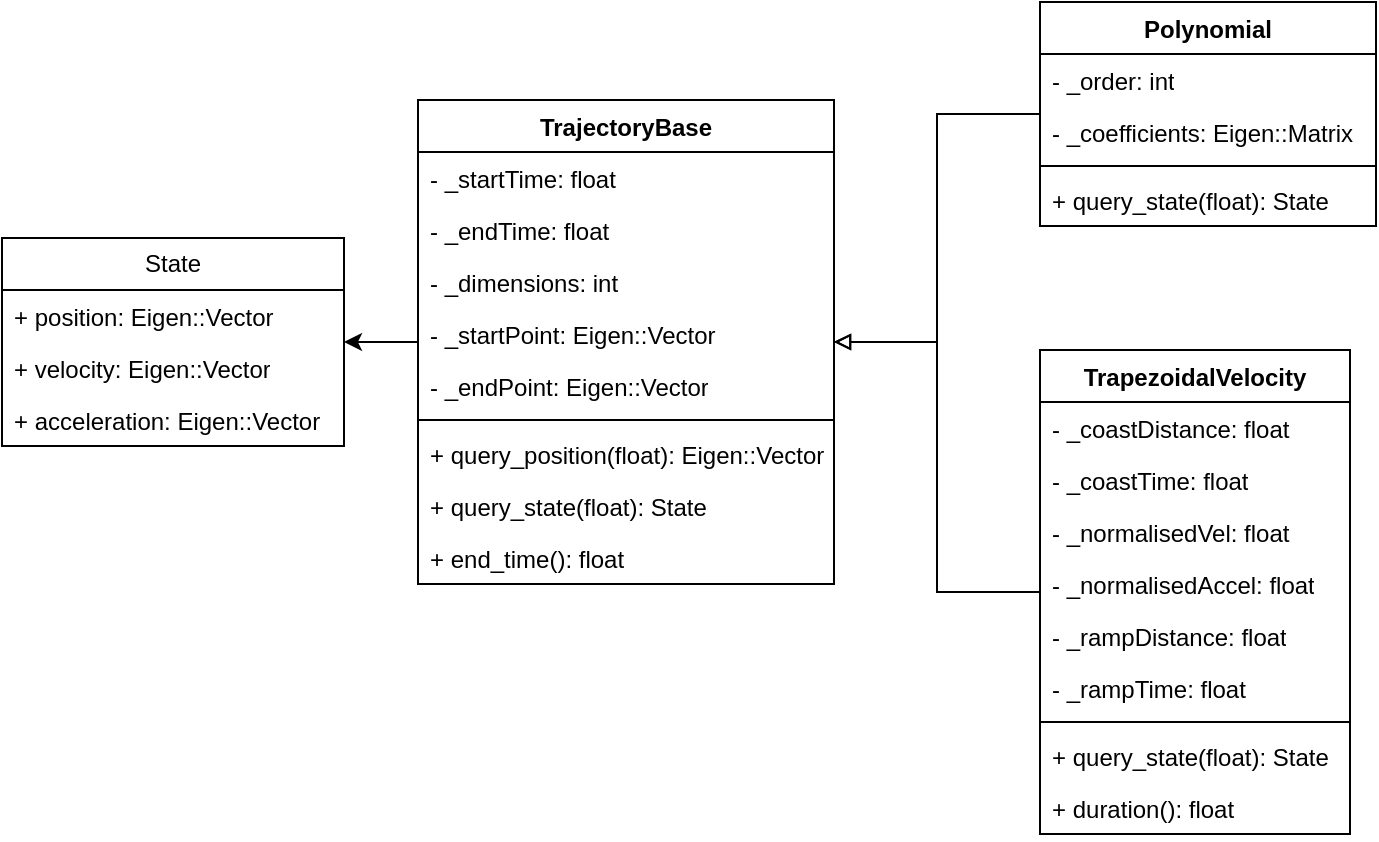 <mxfile version="24.5.1" type="github">
  <diagram id="fDH8wpeoyoEGUgoJEJ6Z" name="TrajectoryBase">
    <mxGraphModel dx="1101" dy="639" grid="0" gridSize="10" guides="1" tooltips="1" connect="1" arrows="1" fold="1" page="1" pageScale="1" pageWidth="827" pageHeight="1169" math="0" shadow="0">
      <root>
        <mxCell id="0" />
        <mxCell id="1" parent="0" />
        <mxCell id="OpDvex93K6ZjIfhI5G0n-1" value="TrajectoryBase" style="swimlane;fontStyle=1;align=center;verticalAlign=top;childLayout=stackLayout;horizontal=1;startSize=26;horizontalStack=0;resizeParent=1;resizeParentMax=0;resizeLast=0;collapsible=1;marginBottom=0;whiteSpace=wrap;html=1;" vertex="1" parent="1">
          <mxGeometry x="216" y="92" width="208" height="242" as="geometry" />
        </mxCell>
        <mxCell id="OpDvex93K6ZjIfhI5G0n-2" value="- _startTime: float" style="text;strokeColor=none;fillColor=none;align=left;verticalAlign=top;spacingLeft=4;spacingRight=4;overflow=hidden;rotatable=0;points=[[0,0.5],[1,0.5]];portConstraint=eastwest;whiteSpace=wrap;html=1;" vertex="1" parent="OpDvex93K6ZjIfhI5G0n-1">
          <mxGeometry y="26" width="208" height="26" as="geometry" />
        </mxCell>
        <mxCell id="OpDvex93K6ZjIfhI5G0n-5" value="- _endTime: float" style="text;strokeColor=none;fillColor=none;align=left;verticalAlign=top;spacingLeft=4;spacingRight=4;overflow=hidden;rotatable=0;points=[[0,0.5],[1,0.5]];portConstraint=eastwest;whiteSpace=wrap;html=1;" vertex="1" parent="OpDvex93K6ZjIfhI5G0n-1">
          <mxGeometry y="52" width="208" height="26" as="geometry" />
        </mxCell>
        <mxCell id="OpDvex93K6ZjIfhI5G0n-6" value="- _dimensions: int" style="text;strokeColor=none;fillColor=none;align=left;verticalAlign=top;spacingLeft=4;spacingRight=4;overflow=hidden;rotatable=0;points=[[0,0.5],[1,0.5]];portConstraint=eastwest;whiteSpace=wrap;html=1;" vertex="1" parent="OpDvex93K6ZjIfhI5G0n-1">
          <mxGeometry y="78" width="208" height="26" as="geometry" />
        </mxCell>
        <mxCell id="OpDvex93K6ZjIfhI5G0n-7" value="- _startPoint: Eigen::Vector" style="text;strokeColor=none;fillColor=none;align=left;verticalAlign=top;spacingLeft=4;spacingRight=4;overflow=hidden;rotatable=0;points=[[0,0.5],[1,0.5]];portConstraint=eastwest;whiteSpace=wrap;html=1;" vertex="1" parent="OpDvex93K6ZjIfhI5G0n-1">
          <mxGeometry y="104" width="208" height="26" as="geometry" />
        </mxCell>
        <mxCell id="OpDvex93K6ZjIfhI5G0n-8" value="- _endPoint: Eigen::Vector" style="text;strokeColor=none;fillColor=none;align=left;verticalAlign=top;spacingLeft=4;spacingRight=4;overflow=hidden;rotatable=0;points=[[0,0.5],[1,0.5]];portConstraint=eastwest;whiteSpace=wrap;html=1;" vertex="1" parent="OpDvex93K6ZjIfhI5G0n-1">
          <mxGeometry y="130" width="208" height="26" as="geometry" />
        </mxCell>
        <mxCell id="OpDvex93K6ZjIfhI5G0n-3" value="" style="line;strokeWidth=1;fillColor=none;align=left;verticalAlign=middle;spacingTop=-1;spacingLeft=3;spacingRight=3;rotatable=0;labelPosition=right;points=[];portConstraint=eastwest;strokeColor=inherit;" vertex="1" parent="OpDvex93K6ZjIfhI5G0n-1">
          <mxGeometry y="156" width="208" height="8" as="geometry" />
        </mxCell>
        <mxCell id="OpDvex93K6ZjIfhI5G0n-4" value="+ query_position(float): Eigen::Vector" style="text;strokeColor=none;fillColor=none;align=left;verticalAlign=top;spacingLeft=4;spacingRight=4;overflow=hidden;rotatable=0;points=[[0,0.5],[1,0.5]];portConstraint=eastwest;whiteSpace=wrap;html=1;" vertex="1" parent="OpDvex93K6ZjIfhI5G0n-1">
          <mxGeometry y="164" width="208" height="26" as="geometry" />
        </mxCell>
        <mxCell id="OpDvex93K6ZjIfhI5G0n-10" value="+ query_state(float): State" style="text;strokeColor=none;fillColor=none;align=left;verticalAlign=top;spacingLeft=4;spacingRight=4;overflow=hidden;rotatable=0;points=[[0,0.5],[1,0.5]];portConstraint=eastwest;whiteSpace=wrap;html=1;" vertex="1" parent="OpDvex93K6ZjIfhI5G0n-1">
          <mxGeometry y="190" width="208" height="26" as="geometry" />
        </mxCell>
        <mxCell id="OpDvex93K6ZjIfhI5G0n-9" value="+ end_time(): float" style="text;strokeColor=none;fillColor=none;align=left;verticalAlign=top;spacingLeft=4;spacingRight=4;overflow=hidden;rotatable=0;points=[[0,0.5],[1,0.5]];portConstraint=eastwest;whiteSpace=wrap;html=1;" vertex="1" parent="OpDvex93K6ZjIfhI5G0n-1">
          <mxGeometry y="216" width="208" height="26" as="geometry" />
        </mxCell>
        <mxCell id="OpDvex93K6ZjIfhI5G0n-11" value="State" style="swimlane;fontStyle=0;childLayout=stackLayout;horizontal=1;startSize=26;fillColor=none;horizontalStack=0;resizeParent=1;resizeParentMax=0;resizeLast=0;collapsible=1;marginBottom=0;whiteSpace=wrap;html=1;" vertex="1" parent="1">
          <mxGeometry x="8" y="161" width="171" height="104" as="geometry" />
        </mxCell>
        <mxCell id="OpDvex93K6ZjIfhI5G0n-12" value="+ position: Eigen::Vector" style="text;strokeColor=none;fillColor=none;align=left;verticalAlign=top;spacingLeft=4;spacingRight=4;overflow=hidden;rotatable=0;points=[[0,0.5],[1,0.5]];portConstraint=eastwest;whiteSpace=wrap;html=1;" vertex="1" parent="OpDvex93K6ZjIfhI5G0n-11">
          <mxGeometry y="26" width="171" height="26" as="geometry" />
        </mxCell>
        <mxCell id="OpDvex93K6ZjIfhI5G0n-13" value="+ velocity: Eigen::Vector" style="text;strokeColor=none;fillColor=none;align=left;verticalAlign=top;spacingLeft=4;spacingRight=4;overflow=hidden;rotatable=0;points=[[0,0.5],[1,0.5]];portConstraint=eastwest;whiteSpace=wrap;html=1;" vertex="1" parent="OpDvex93K6ZjIfhI5G0n-11">
          <mxGeometry y="52" width="171" height="26" as="geometry" />
        </mxCell>
        <mxCell id="OpDvex93K6ZjIfhI5G0n-14" value="+ acceleration: Eigen::Vector" style="text;strokeColor=none;fillColor=none;align=left;verticalAlign=top;spacingLeft=4;spacingRight=4;overflow=hidden;rotatable=0;points=[[0,0.5],[1,0.5]];portConstraint=eastwest;whiteSpace=wrap;html=1;" vertex="1" parent="OpDvex93K6ZjIfhI5G0n-11">
          <mxGeometry y="78" width="171" height="26" as="geometry" />
        </mxCell>
        <mxCell id="OpDvex93K6ZjIfhI5G0n-15" style="edgeStyle=orthogonalEdgeStyle;rounded=0;orthogonalLoop=1;jettySize=auto;html=1;" edge="1" parent="1" source="OpDvex93K6ZjIfhI5G0n-1" target="OpDvex93K6ZjIfhI5G0n-11">
          <mxGeometry relative="1" as="geometry" />
        </mxCell>
        <mxCell id="OpDvex93K6ZjIfhI5G0n-32" style="edgeStyle=orthogonalEdgeStyle;rounded=0;orthogonalLoop=1;jettySize=auto;html=1;endArrow=block;endFill=0;" edge="1" parent="1" source="OpDvex93K6ZjIfhI5G0n-16" target="OpDvex93K6ZjIfhI5G0n-1">
          <mxGeometry relative="1" as="geometry" />
        </mxCell>
        <mxCell id="OpDvex93K6ZjIfhI5G0n-16" value="Polynomial" style="swimlane;fontStyle=1;align=center;verticalAlign=top;childLayout=stackLayout;horizontal=1;startSize=26;horizontalStack=0;resizeParent=1;resizeParentMax=0;resizeLast=0;collapsible=1;marginBottom=0;whiteSpace=wrap;html=1;" vertex="1" parent="1">
          <mxGeometry x="527" y="43" width="168" height="112" as="geometry" />
        </mxCell>
        <mxCell id="OpDvex93K6ZjIfhI5G0n-17" value="- _order: int" style="text;strokeColor=none;fillColor=none;align=left;verticalAlign=top;spacingLeft=4;spacingRight=4;overflow=hidden;rotatable=0;points=[[0,0.5],[1,0.5]];portConstraint=eastwest;whiteSpace=wrap;html=1;" vertex="1" parent="OpDvex93K6ZjIfhI5G0n-16">
          <mxGeometry y="26" width="168" height="26" as="geometry" />
        </mxCell>
        <mxCell id="OpDvex93K6ZjIfhI5G0n-26" value="- _coefficients: Eigen::Matrix" style="text;strokeColor=none;fillColor=none;align=left;verticalAlign=top;spacingLeft=4;spacingRight=4;overflow=hidden;rotatable=0;points=[[0,0.5],[1,0.5]];portConstraint=eastwest;whiteSpace=wrap;html=1;" vertex="1" parent="OpDvex93K6ZjIfhI5G0n-16">
          <mxGeometry y="52" width="168" height="26" as="geometry" />
        </mxCell>
        <mxCell id="OpDvex93K6ZjIfhI5G0n-22" value="" style="line;strokeWidth=1;fillColor=none;align=left;verticalAlign=middle;spacingTop=-1;spacingLeft=3;spacingRight=3;rotatable=0;labelPosition=right;points=[];portConstraint=eastwest;strokeColor=inherit;" vertex="1" parent="OpDvex93K6ZjIfhI5G0n-16">
          <mxGeometry y="78" width="168" height="8" as="geometry" />
        </mxCell>
        <mxCell id="OpDvex93K6ZjIfhI5G0n-24" value="+ query_state(float): State" style="text;strokeColor=none;fillColor=none;align=left;verticalAlign=top;spacingLeft=4;spacingRight=4;overflow=hidden;rotatable=0;points=[[0,0.5],[1,0.5]];portConstraint=eastwest;whiteSpace=wrap;html=1;" vertex="1" parent="OpDvex93K6ZjIfhI5G0n-16">
          <mxGeometry y="86" width="168" height="26" as="geometry" />
        </mxCell>
        <mxCell id="OpDvex93K6ZjIfhI5G0n-38" style="edgeStyle=orthogonalEdgeStyle;rounded=0;orthogonalLoop=1;jettySize=auto;html=1;endArrow=block;endFill=0;" edge="1" parent="1" source="OpDvex93K6ZjIfhI5G0n-27" target="OpDvex93K6ZjIfhI5G0n-1">
          <mxGeometry relative="1" as="geometry" />
        </mxCell>
        <mxCell id="OpDvex93K6ZjIfhI5G0n-27" value="TrapezoidalVelocity" style="swimlane;fontStyle=1;align=center;verticalAlign=top;childLayout=stackLayout;horizontal=1;startSize=26;horizontalStack=0;resizeParent=1;resizeParentMax=0;resizeLast=0;collapsible=1;marginBottom=0;whiteSpace=wrap;html=1;" vertex="1" parent="1">
          <mxGeometry x="527" y="217" width="155" height="242" as="geometry" />
        </mxCell>
        <mxCell id="OpDvex93K6ZjIfhI5G0n-28" value="- _coastDistance: float" style="text;strokeColor=none;fillColor=none;align=left;verticalAlign=top;spacingLeft=4;spacingRight=4;overflow=hidden;rotatable=0;points=[[0,0.5],[1,0.5]];portConstraint=eastwest;whiteSpace=wrap;html=1;" vertex="1" parent="OpDvex93K6ZjIfhI5G0n-27">
          <mxGeometry y="26" width="155" height="26" as="geometry" />
        </mxCell>
        <mxCell id="OpDvex93K6ZjIfhI5G0n-29" value="- _coastTime: float" style="text;strokeColor=none;fillColor=none;align=left;verticalAlign=top;spacingLeft=4;spacingRight=4;overflow=hidden;rotatable=0;points=[[0,0.5],[1,0.5]];portConstraint=eastwest;whiteSpace=wrap;html=1;" vertex="1" parent="OpDvex93K6ZjIfhI5G0n-27">
          <mxGeometry y="52" width="155" height="26" as="geometry" />
        </mxCell>
        <mxCell id="OpDvex93K6ZjIfhI5G0n-33" value="- _normalisedVel: float" style="text;strokeColor=none;fillColor=none;align=left;verticalAlign=top;spacingLeft=4;spacingRight=4;overflow=hidden;rotatable=0;points=[[0,0.5],[1,0.5]];portConstraint=eastwest;whiteSpace=wrap;html=1;" vertex="1" parent="OpDvex93K6ZjIfhI5G0n-27">
          <mxGeometry y="78" width="155" height="26" as="geometry" />
        </mxCell>
        <mxCell id="OpDvex93K6ZjIfhI5G0n-34" value="- _normalisedAccel: float" style="text;strokeColor=none;fillColor=none;align=left;verticalAlign=top;spacingLeft=4;spacingRight=4;overflow=hidden;rotatable=0;points=[[0,0.5],[1,0.5]];portConstraint=eastwest;whiteSpace=wrap;html=1;" vertex="1" parent="OpDvex93K6ZjIfhI5G0n-27">
          <mxGeometry y="104" width="155" height="26" as="geometry" />
        </mxCell>
        <mxCell id="OpDvex93K6ZjIfhI5G0n-35" value="- _rampDistance: float" style="text;strokeColor=none;fillColor=none;align=left;verticalAlign=top;spacingLeft=4;spacingRight=4;overflow=hidden;rotatable=0;points=[[0,0.5],[1,0.5]];portConstraint=eastwest;whiteSpace=wrap;html=1;" vertex="1" parent="OpDvex93K6ZjIfhI5G0n-27">
          <mxGeometry y="130" width="155" height="26" as="geometry" />
        </mxCell>
        <mxCell id="OpDvex93K6ZjIfhI5G0n-36" value="- _rampTime: float" style="text;strokeColor=none;fillColor=none;align=left;verticalAlign=top;spacingLeft=4;spacingRight=4;overflow=hidden;rotatable=0;points=[[0,0.5],[1,0.5]];portConstraint=eastwest;whiteSpace=wrap;html=1;" vertex="1" parent="OpDvex93K6ZjIfhI5G0n-27">
          <mxGeometry y="156" width="155" height="26" as="geometry" />
        </mxCell>
        <mxCell id="OpDvex93K6ZjIfhI5G0n-30" value="" style="line;strokeWidth=1;fillColor=none;align=left;verticalAlign=middle;spacingTop=-1;spacingLeft=3;spacingRight=3;rotatable=0;labelPosition=right;points=[];portConstraint=eastwest;strokeColor=inherit;" vertex="1" parent="OpDvex93K6ZjIfhI5G0n-27">
          <mxGeometry y="182" width="155" height="8" as="geometry" />
        </mxCell>
        <mxCell id="OpDvex93K6ZjIfhI5G0n-37" value="+ query_state(float): State" style="text;strokeColor=none;fillColor=none;align=left;verticalAlign=top;spacingLeft=4;spacingRight=4;overflow=hidden;rotatable=0;points=[[0,0.5],[1,0.5]];portConstraint=eastwest;whiteSpace=wrap;html=1;" vertex="1" parent="OpDvex93K6ZjIfhI5G0n-27">
          <mxGeometry y="190" width="155" height="26" as="geometry" />
        </mxCell>
        <mxCell id="OpDvex93K6ZjIfhI5G0n-31" value="+ duration(): float" style="text;strokeColor=none;fillColor=none;align=left;verticalAlign=top;spacingLeft=4;spacingRight=4;overflow=hidden;rotatable=0;points=[[0,0.5],[1,0.5]];portConstraint=eastwest;whiteSpace=wrap;html=1;" vertex="1" parent="OpDvex93K6ZjIfhI5G0n-27">
          <mxGeometry y="216" width="155" height="26" as="geometry" />
        </mxCell>
      </root>
    </mxGraphModel>
  </diagram>
</mxfile>

